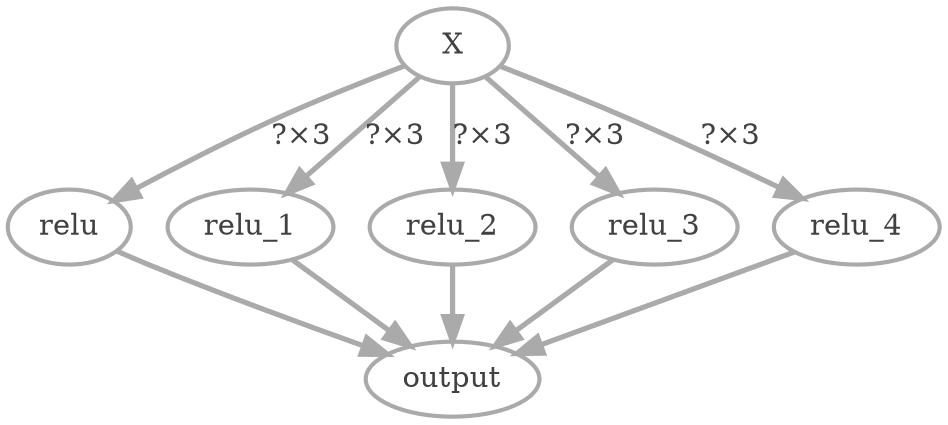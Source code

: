 digraph G {
	graph [color=white fillcolor=white fontcolor="#414141" style=rounded]
	node [color="#aaaaaa" fillcolor=white fontcolor="#414141" penwidth=2 style=filled]
	edge [arrowsize=1.2 color="#aaaaaa" fontcolor="#414141" penwidth=2.5]
	X [label=X]
	relu [label=relu]
	relu_1 [label=relu_1]
	relu_2 [label=relu_2]
	relu_3 [label=relu_3]
	relu_4 [label=relu_4]
	output [label=output]
	X -> relu [label="?×3"]
	X -> relu_1 [label="?×3"]
	X -> relu_2 [label="?×3"]
	X -> relu_3 [label="?×3"]
	X -> relu_4 [label="?×3"]
	relu_1 -> output
	relu -> output
	relu_2 -> output
	relu_3 -> output
	relu_4 -> output
}
